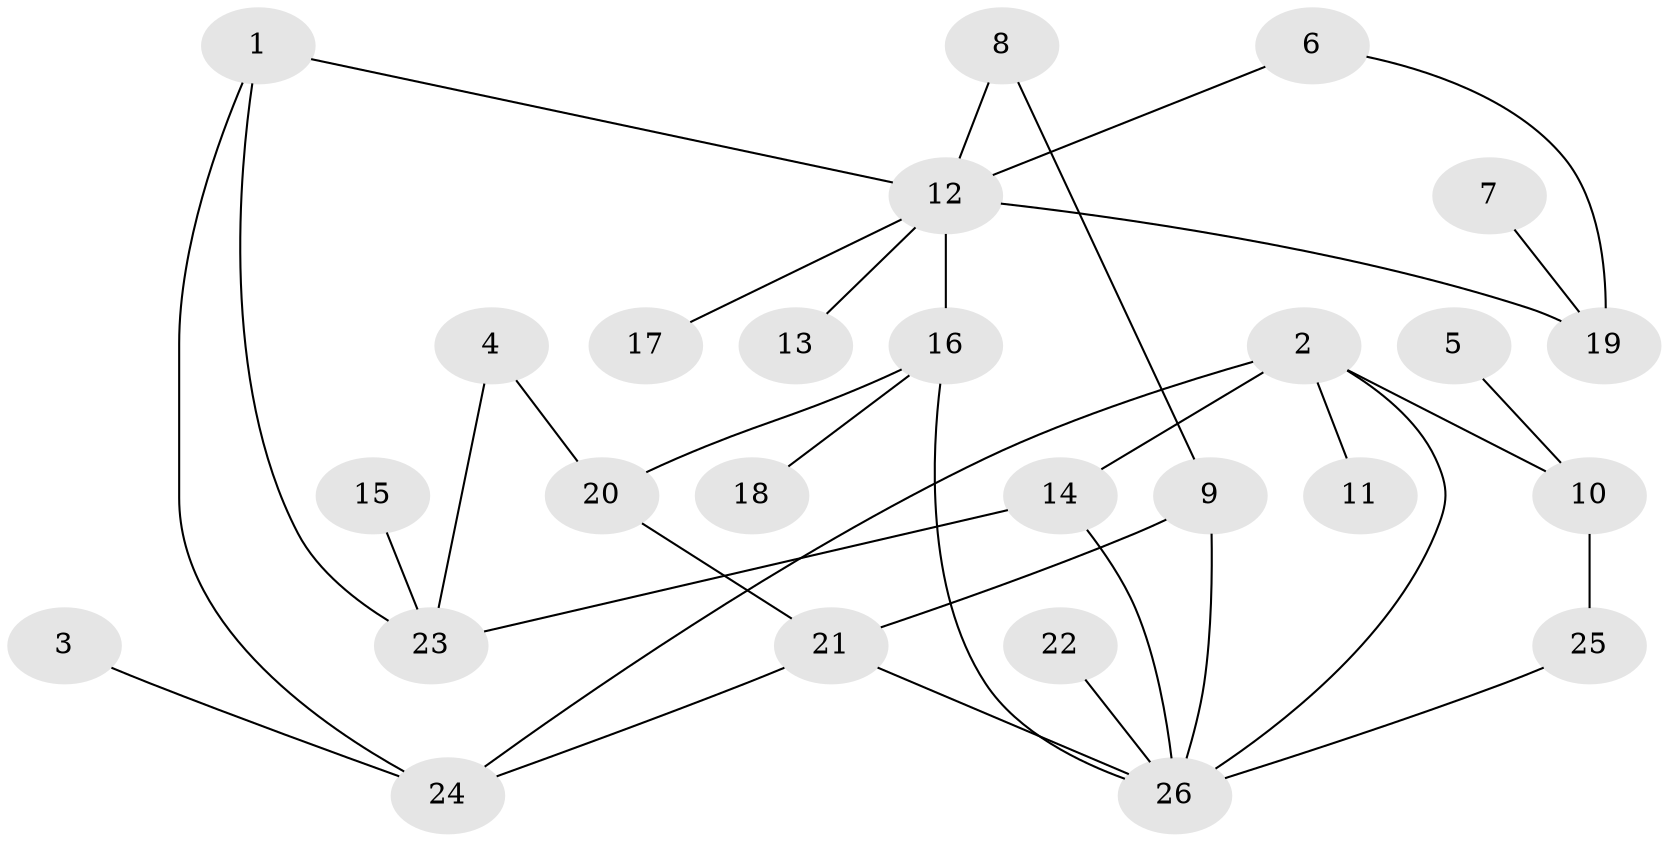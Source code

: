 // original degree distribution, {3: 0.17307692307692307, 5: 0.057692307692307696, 7: 0.019230769230769232, 2: 0.25, 1: 0.36538461538461536, 4: 0.11538461538461539, 6: 0.019230769230769232}
// Generated by graph-tools (version 1.1) at 2025/49/03/09/25 03:49:21]
// undirected, 26 vertices, 35 edges
graph export_dot {
graph [start="1"]
  node [color=gray90,style=filled];
  1;
  2;
  3;
  4;
  5;
  6;
  7;
  8;
  9;
  10;
  11;
  12;
  13;
  14;
  15;
  16;
  17;
  18;
  19;
  20;
  21;
  22;
  23;
  24;
  25;
  26;
  1 -- 12 [weight=1.0];
  1 -- 23 [weight=1.0];
  1 -- 24 [weight=1.0];
  2 -- 10 [weight=1.0];
  2 -- 11 [weight=1.0];
  2 -- 14 [weight=1.0];
  2 -- 24 [weight=1.0];
  2 -- 26 [weight=1.0];
  3 -- 24 [weight=1.0];
  4 -- 20 [weight=1.0];
  4 -- 23 [weight=1.0];
  5 -- 10 [weight=1.0];
  6 -- 12 [weight=1.0];
  6 -- 19 [weight=1.0];
  7 -- 19 [weight=1.0];
  8 -- 9 [weight=1.0];
  8 -- 12 [weight=1.0];
  9 -- 21 [weight=1.0];
  9 -- 26 [weight=1.0];
  10 -- 25 [weight=1.0];
  12 -- 13 [weight=1.0];
  12 -- 16 [weight=1.0];
  12 -- 17 [weight=1.0];
  12 -- 19 [weight=1.0];
  14 -- 23 [weight=1.0];
  14 -- 26 [weight=1.0];
  15 -- 23 [weight=1.0];
  16 -- 18 [weight=1.0];
  16 -- 20 [weight=1.0];
  16 -- 26 [weight=1.0];
  20 -- 21 [weight=1.0];
  21 -- 24 [weight=1.0];
  21 -- 26 [weight=1.0];
  22 -- 26 [weight=1.0];
  25 -- 26 [weight=1.0];
}
